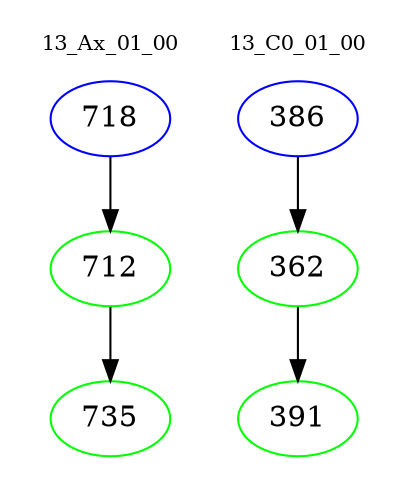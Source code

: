 digraph{
subgraph cluster_0 {
color = white
label = "13_Ax_01_00";
fontsize=10;
T0_718 [label="718", color="blue"]
T0_718 -> T0_712 [color="black"]
T0_712 [label="712", color="green"]
T0_712 -> T0_735 [color="black"]
T0_735 [label="735", color="green"]
}
subgraph cluster_1 {
color = white
label = "13_C0_01_00";
fontsize=10;
T1_386 [label="386", color="blue"]
T1_386 -> T1_362 [color="black"]
T1_362 [label="362", color="green"]
T1_362 -> T1_391 [color="black"]
T1_391 [label="391", color="green"]
}
}

